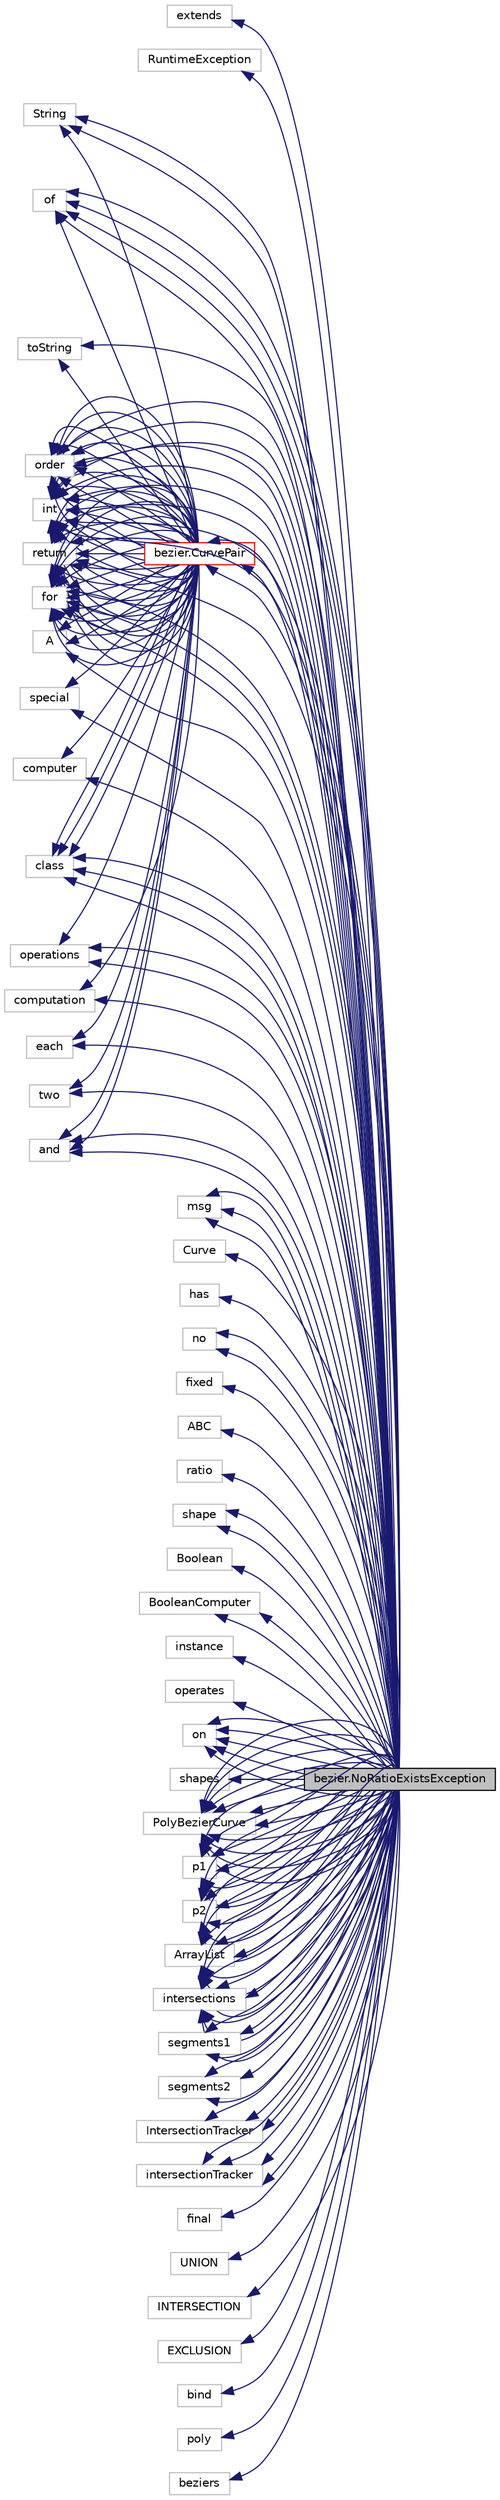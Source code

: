digraph "bezier.NoRatioExistsException"
{
  edge [fontname="Helvetica",fontsize="10",labelfontname="Helvetica",labelfontsize="10"];
  node [fontname="Helvetica",fontsize="10",shape=record];
  rankdir="LR";
  Node1 [label="bezier.NoRatioExistsException",height=0.2,width=0.4,color="black", fillcolor="grey75", style="filled", fontcolor="black"];
  Node2 -> Node1 [dir="back",color="midnightblue",fontsize="10",style="solid"];
  Node2 [label="extends",height=0.2,width=0.4,color="grey75", fillcolor="white", style="filled"];
  Node3 -> Node1 [dir="back",color="midnightblue",fontsize="10",style="solid"];
  Node3 [label="RuntimeException",height=0.2,width=0.4,color="grey75", fillcolor="white", style="filled"];
  Node4 -> Node1 [dir="back",color="midnightblue",fontsize="10",style="solid"];
  Node4 [label="String",height=0.2,width=0.4,color="grey75", fillcolor="white", style="filled"];
  Node5 -> Node1 [dir="back",color="midnightblue",fontsize="10",style="solid"];
  Node5 [label="msg",height=0.2,width=0.4,color="grey75", fillcolor="white", style="filled"];
  Node6 -> Node1 [dir="back",color="midnightblue",fontsize="10",style="solid"];
  Node6 [label="int",height=0.2,width=0.4,color="grey75", fillcolor="white", style="filled"];
  Node7 -> Node1 [dir="back",color="midnightblue",fontsize="10",style="solid"];
  Node7 [label="order",height=0.2,width=0.4,color="grey75", fillcolor="white", style="filled"];
  Node5 -> Node1 [dir="back",color="midnightblue",fontsize="10",style="solid"];
  Node8 -> Node1 [dir="back",color="midnightblue",fontsize="10",style="solid"];
  Node8 [label="Curve",height=0.2,width=0.4,color="grey75", fillcolor="white", style="filled"];
  Node9 -> Node1 [dir="back",color="midnightblue",fontsize="10",style="solid"];
  Node9 [label="of",height=0.2,width=0.4,color="grey75", fillcolor="white", style="filled"];
  Node7 -> Node1 [dir="back",color="midnightblue",fontsize="10",style="solid"];
  Node7 -> Node1 [dir="back",color="midnightblue",fontsize="10",style="solid"];
  Node10 -> Node1 [dir="back",color="midnightblue",fontsize="10",style="solid"];
  Node10 [label="has",height=0.2,width=0.4,color="grey75", fillcolor="white", style="filled"];
  Node11 -> Node1 [dir="back",color="midnightblue",fontsize="10",style="solid"];
  Node11 [label="no",height=0.2,width=0.4,color="grey75", fillcolor="white", style="filled"];
  Node12 -> Node1 [dir="back",color="midnightblue",fontsize="10",style="solid"];
  Node12 [label="fixed",height=0.2,width=0.4,color="grey75", fillcolor="white", style="filled"];
  Node13 -> Node1 [dir="back",color="midnightblue",fontsize="10",style="solid"];
  Node13 [label="ABC",height=0.2,width=0.4,color="grey75", fillcolor="white", style="filled"];
  Node14 -> Node1 [dir="back",color="midnightblue",fontsize="10",style="solid"];
  Node14 [label="ratio",height=0.2,width=0.4,color="grey75", fillcolor="white", style="filled"];
  Node4 -> Node1 [dir="back",color="midnightblue",fontsize="10",style="solid"];
  Node15 -> Node1 [dir="back",color="midnightblue",fontsize="10",style="solid"];
  Node15 [label="toString",height=0.2,width=0.4,color="grey75", fillcolor="white", style="filled"];
  Node16 -> Node1 [dir="back",color="midnightblue",fontsize="10",style="solid"];
  Node16 [label="return",height=0.2,width=0.4,color="grey75", fillcolor="white", style="filled"];
  Node5 -> Node1 [dir="back",color="midnightblue",fontsize="10",style="solid"];
  Node17 -> Node1 [dir="back",color="midnightblue",fontsize="10",style="solid"];
  Node17 [label="A",height=0.2,width=0.4,color="grey75", fillcolor="white", style="filled"];
  Node18 -> Node1 [dir="back",color="midnightblue",fontsize="10",style="solid"];
  Node18 [label="special",height=0.2,width=0.4,color="grey75", fillcolor="white", style="filled"];
  Node19 -> Node1 [dir="back",color="midnightblue",fontsize="10",style="solid"];
  Node19 [label="computer",height=0.2,width=0.4,color="grey75", fillcolor="white", style="filled"];
  Node20 -> Node1 [dir="back",color="midnightblue",fontsize="10",style="solid"];
  Node20 [label="class",height=0.2,width=0.4,color="grey75", fillcolor="white", style="filled"];
  Node21 -> Node1 [dir="back",color="midnightblue",fontsize="10",style="solid"];
  Node21 [label="for",height=0.2,width=0.4,color="grey75", fillcolor="white", style="filled"];
  Node22 -> Node1 [dir="back",color="midnightblue",fontsize="10",style="solid"];
  Node22 [label="shape",height=0.2,width=0.4,color="grey75", fillcolor="white", style="filled"];
  Node23 -> Node1 [dir="back",color="midnightblue",fontsize="10",style="solid"];
  Node23 [label="operations",height=0.2,width=0.4,color="grey75", fillcolor="white", style="filled"];
  Node24 -> Node1 [dir="back",color="midnightblue",fontsize="10",style="solid"];
  Node24 [label="computation",height=0.2,width=0.4,color="grey75", fillcolor="white", style="filled"];
  Node20 -> Node1 [dir="back",color="midnightblue",fontsize="10",style="solid"];
  Node21 -> Node1 [dir="back",color="midnightblue",fontsize="10",style="solid"];
  Node25 -> Node1 [dir="back",color="midnightblue",fontsize="10",style="solid"];
  Node25 [label="Boolean",height=0.2,width=0.4,color="grey75", fillcolor="white", style="filled"];
  Node22 -> Node1 [dir="back",color="midnightblue",fontsize="10",style="solid"];
  Node23 -> Node1 [dir="back",color="midnightblue",fontsize="10",style="solid"];
  Node20 -> Node1 [dir="back",color="midnightblue",fontsize="10",style="solid"];
  Node26 -> Node1 [dir="back",color="midnightblue",fontsize="10",style="solid"];
  Node26 [label="BooleanComputer",height=0.2,width=0.4,color="grey75", fillcolor="white", style="filled"];
  Node27 -> Node1 [dir="back",color="midnightblue",fontsize="10",style="solid"];
  Node27 [label="each",height=0.2,width=0.4,color="grey75", fillcolor="white", style="filled"];
  Node28 -> Node1 [dir="back",color="midnightblue",fontsize="10",style="solid"];
  Node28 [label="instance",height=0.2,width=0.4,color="grey75", fillcolor="white", style="filled"];
  Node29 -> Node1 [dir="back",color="midnightblue",fontsize="10",style="solid"];
  Node29 [label="operates",height=0.2,width=0.4,color="grey75", fillcolor="white", style="filled"];
  Node30 -> Node1 [dir="back",color="midnightblue",fontsize="10",style="solid"];
  Node30 [label="on",height=0.2,width=0.4,color="grey75", fillcolor="white", style="filled"];
  Node31 -> Node1 [dir="back",color="midnightblue",fontsize="10",style="solid"];
  Node31 [label="two",height=0.2,width=0.4,color="grey75", fillcolor="white", style="filled"];
  Node32 -> Node1 [dir="back",color="midnightblue",fontsize="10",style="solid"];
  Node32 [label="shapes",height=0.2,width=0.4,color="grey75", fillcolor="white", style="filled"];
  Node33 -> Node1 [dir="back",color="midnightblue",fontsize="10",style="solid"];
  Node33 [label="PolyBezierCurve",height=0.2,width=0.4,color="grey75", fillcolor="white", style="filled"];
  Node34 -> Node1 [dir="back",color="midnightblue",fontsize="10",style="solid"];
  Node34 [label="p1",height=0.2,width=0.4,color="grey75", fillcolor="white", style="filled"];
  Node35 -> Node1 [dir="back",color="midnightblue",fontsize="10",style="solid"];
  Node35 [label="p2",height=0.2,width=0.4,color="grey75", fillcolor="white", style="filled"];
  Node36 -> Node1 [dir="back",color="midnightblue",fontsize="10",style="solid"];
  Node36 [label="ArrayList",height=0.2,width=0.4,color="grey75", fillcolor="white", style="filled"];
  Node37 -> Node1 [dir="back",color="midnightblue",fontsize="10",style="solid"];
  Node37 [label="bezier.CurvePair",height=0.2,width=0.4,color="red", fillcolor="white", style="filled",URL="$classbezier_1_1_curve_pair.html"];
  Node6 -> Node37 [dir="back",color="midnightblue",fontsize="10",style="solid"];
  Node16 -> Node37 [dir="back",color="midnightblue",fontsize="10",style="solid"];
  Node31 -> Node37 [dir="back",color="midnightblue",fontsize="10",style="solid"];
  Node21 -> Node37 [dir="back",color="midnightblue",fontsize="10",style="solid"];
  Node27 -> Node37 [dir="back",color="midnightblue",fontsize="10",style="solid"];
  Node38 -> Node37 [dir="back",color="midnightblue",fontsize="10",style="solid"];
  Node38 [label="and",height=0.2,width=0.4,color="grey75", fillcolor="white", style="filled"];
  Node16 -> Node37 [dir="back",color="midnightblue",fontsize="10",style="solid"];
  Node16 -> Node37 [dir="back",color="midnightblue",fontsize="10",style="solid"];
  Node38 -> Node37 [dir="back",color="midnightblue",fontsize="10",style="solid"];
  Node4 -> Node37 [dir="back",color="midnightblue",fontsize="10",style="solid"];
  Node15 -> Node37 [dir="back",color="midnightblue",fontsize="10",style="solid"];
  Node16 -> Node37 [dir="back",color="midnightblue",fontsize="10",style="solid"];
  Node17 -> Node37 [dir="back",color="midnightblue",fontsize="10",style="solid"];
  Node18 -> Node37 [dir="back",color="midnightblue",fontsize="10",style="solid"];
  Node19 -> Node37 [dir="back",color="midnightblue",fontsize="10",style="solid"];
  Node20 -> Node37 [dir="back",color="midnightblue",fontsize="10",style="solid"];
  Node21 -> Node37 [dir="back",color="midnightblue",fontsize="10",style="solid"];
  Node23 -> Node37 [dir="back",color="midnightblue",fontsize="10",style="solid"];
  Node24 -> Node37 [dir="back",color="midnightblue",fontsize="10",style="solid"];
  Node20 -> Node37 [dir="back",color="midnightblue",fontsize="10",style="solid"];
  Node20 -> Node37 [dir="back",color="midnightblue",fontsize="10",style="solid"];
  Node21 -> Node37 [dir="back",color="midnightblue",fontsize="10",style="solid"];
  Node6 -> Node37 [dir="back",color="midnightblue",fontsize="10",style="solid"];
  Node21 -> Node37 [dir="back",color="midnightblue",fontsize="10",style="solid"];
  Node7 -> Node37 [dir="back",color="midnightblue",fontsize="10",style="solid"];
  Node6 -> Node37 [dir="back",color="midnightblue",fontsize="10",style="solid"];
  Node6 -> Node37 [dir="back",color="midnightblue",fontsize="10",style="solid"];
  Node6 -> Node37 [dir="back",color="midnightblue",fontsize="10",style="solid"];
  Node21 -> Node37 [dir="back",color="midnightblue",fontsize="10",style="solid"];
  Node6 -> Node37 [dir="back",color="midnightblue",fontsize="10",style="solid"];
  Node16 -> Node37 [dir="back",color="midnightblue",fontsize="10",style="solid"];
  Node21 -> Node37 [dir="back",color="midnightblue",fontsize="10",style="solid"];
  Node7 -> Node37 [dir="back",color="midnightblue",fontsize="10",style="solid"];
  Node21 -> Node37 [dir="back",color="midnightblue",fontsize="10",style="solid"];
  Node6 -> Node37 [dir="back",color="midnightblue",fontsize="10",style="solid"];
  Node6 -> Node37 [dir="back",color="midnightblue",fontsize="10",style="solid"];
  Node6 -> Node37 [dir="back",color="midnightblue",fontsize="10",style="solid"];
  Node21 -> Node37 [dir="back",color="midnightblue",fontsize="10",style="solid"];
  Node6 -> Node37 [dir="back",color="midnightblue",fontsize="10",style="solid"];
  Node16 -> Node37 [dir="back",color="midnightblue",fontsize="10",style="solid"];
  Node6 -> Node37 [dir="back",color="midnightblue",fontsize="10",style="solid"];
  Node6 -> Node37 [dir="back",color="midnightblue",fontsize="10",style="solid"];
  Node16 -> Node37 [dir="back",color="midnightblue",fontsize="10",style="solid"];
  Node6 -> Node37 [dir="back",color="midnightblue",fontsize="10",style="solid"];
  Node7 -> Node37 [dir="back",color="midnightblue",fontsize="10",style="solid"];
  Node21 -> Node37 [dir="back",color="midnightblue",fontsize="10",style="solid"];
  Node6 -> Node37 [dir="back",color="midnightblue",fontsize="10",style="solid"];
  Node7 -> Node37 [dir="back",color="midnightblue",fontsize="10",style="solid"];
  Node16 -> Node37 [dir="back",color="midnightblue",fontsize="10",style="solid"];
  Node6 -> Node37 [dir="back",color="midnightblue",fontsize="10",style="solid"];
  Node9 -> Node37 [dir="back",color="midnightblue",fontsize="10",style="solid"];
  Node6 -> Node37 [dir="back",color="midnightblue",fontsize="10",style="solid"];
  Node16 -> Node37 [dir="back",color="midnightblue",fontsize="10",style="solid"];
  Node21 -> Node37 [dir="back",color="midnightblue",fontsize="10",style="solid"];
  Node6 -> Node37 [dir="back",color="midnightblue",fontsize="10",style="solid"];
  Node16 -> Node37 [dir="back",color="midnightblue",fontsize="10",style="solid"];
  Node7 -> Node37 [dir="back",color="midnightblue",fontsize="10",style="solid"];
  Node21 -> Node37 [dir="back",color="midnightblue",fontsize="10",style="solid"];
  Node7 -> Node37 [dir="back",color="midnightblue",fontsize="10",style="solid"];
  Node21 -> Node37 [dir="back",color="midnightblue",fontsize="10",style="solid"];
  Node6 -> Node37 [dir="back",color="midnightblue",fontsize="10",style="solid"];
  Node16 -> Node37 [dir="back",color="midnightblue",fontsize="10",style="solid"];
  Node17 -> Node37 [dir="back",color="midnightblue",fontsize="10",style="solid"];
  Node39 -> Node1 [dir="back",color="midnightblue",fontsize="10",style="solid"];
  Node39 [label="intersections",height=0.2,width=0.4,color="grey75", fillcolor="white", style="filled"];
  Node36 -> Node1 [dir="back",color="midnightblue",fontsize="10",style="solid"];
  Node33 -> Node1 [dir="back",color="midnightblue",fontsize="10",style="solid"];
  Node40 -> Node1 [dir="back",color="midnightblue",fontsize="10",style="solid"];
  Node40 [label="segments1",height=0.2,width=0.4,color="grey75", fillcolor="white", style="filled"];
  Node41 -> Node1 [dir="back",color="midnightblue",fontsize="10",style="solid"];
  Node41 [label="segments2",height=0.2,width=0.4,color="grey75", fillcolor="white", style="filled"];
  Node42 -> Node1 [dir="back",color="midnightblue",fontsize="10",style="solid"];
  Node42 [label="IntersectionTracker",height=0.2,width=0.4,color="grey75", fillcolor="white", style="filled"];
  Node43 -> Node1 [dir="back",color="midnightblue",fontsize="10",style="solid"];
  Node43 [label="intersectionTracker",height=0.2,width=0.4,color="grey75", fillcolor="white", style="filled"];
  Node44 -> Node1 [dir="back",color="midnightblue",fontsize="10",style="solid"];
  Node44 [label="final",height=0.2,width=0.4,color="grey75", fillcolor="white", style="filled"];
  Node6 -> Node1 [dir="back",color="midnightblue",fontsize="10",style="solid"];
  Node45 -> Node1 [dir="back",color="midnightblue",fontsize="10",style="solid"];
  Node45 [label="UNION",height=0.2,width=0.4,color="grey75", fillcolor="white", style="filled"];
  Node46 -> Node1 [dir="back",color="midnightblue",fontsize="10",style="solid"];
  Node46 [label="INTERSECTION",height=0.2,width=0.4,color="grey75", fillcolor="white", style="filled"];
  Node47 -> Node1 [dir="back",color="midnightblue",fontsize="10",style="solid"];
  Node47 [label="EXCLUSION",height=0.2,width=0.4,color="grey75", fillcolor="white", style="filled"];
  Node48 -> Node1 [dir="back",color="midnightblue",fontsize="10",style="solid"];
  Node48 [label="bind",height=0.2,width=0.4,color="grey75", fillcolor="white", style="filled"];
  Node49 -> Node1 [dir="back",color="midnightblue",fontsize="10",style="solid"];
  Node49 [label="poly",height=0.2,width=0.4,color="grey75", fillcolor="white", style="filled"];
  Node50 -> Node1 [dir="back",color="midnightblue",fontsize="10",style="solid"];
  Node50 [label="beziers",height=0.2,width=0.4,color="grey75", fillcolor="white", style="filled"];
  Node38 -> Node1 [dir="back",color="midnightblue",fontsize="10",style="solid"];
  Node26 -> Node1 [dir="back",color="midnightblue",fontsize="10",style="solid"];
  Node33 -> Node1 [dir="back",color="midnightblue",fontsize="10",style="solid"];
  Node33 -> Node1 [dir="back",color="midnightblue",fontsize="10",style="solid"];
  Node34 -> Node1 [dir="back",color="midnightblue",fontsize="10",style="solid"];
  Node35 -> Node1 [dir="back",color="midnightblue",fontsize="10",style="solid"];
  Node34 -> Node1 [dir="back",color="midnightblue",fontsize="10",style="solid"];
  Node38 -> Node1 [dir="back",color="midnightblue",fontsize="10",style="solid"];
  Node35 -> Node1 [dir="back",color="midnightblue",fontsize="10",style="solid"];
  Node9 -> Node1 [dir="back",color="midnightblue",fontsize="10",style="solid"];
  Node30 -> Node1 [dir="back",color="midnightblue",fontsize="10",style="solid"];
  Node39 -> Node1 [dir="back",color="midnightblue",fontsize="10",style="solid"];
  Node35 -> Node1 [dir="back",color="midnightblue",fontsize="10",style="solid"];
  Node43 -> Node1 [dir="back",color="midnightblue",fontsize="10",style="solid"];
  Node42 -> Node1 [dir="back",color="midnightblue",fontsize="10",style="solid"];
  Node30 -> Node1 [dir="back",color="midnightblue",fontsize="10",style="solid"];
  Node34 -> Node1 [dir="back",color="midnightblue",fontsize="10",style="solid"];
  Node6 -> Node1 [dir="back",color="midnightblue",fontsize="10",style="solid"];
  Node39 -> Node1 [dir="back",color="midnightblue",fontsize="10",style="solid"];
  Node40 -> Node1 [dir="back",color="midnightblue",fontsize="10",style="solid"];
  Node34 -> Node1 [dir="back",color="midnightblue",fontsize="10",style="solid"];
  Node39 -> Node1 [dir="back",color="midnightblue",fontsize="10",style="solid"];
  Node43 -> Node1 [dir="back",color="midnightblue",fontsize="10",style="solid"];
  Node30 -> Node1 [dir="back",color="midnightblue",fontsize="10",style="solid"];
  Node35 -> Node1 [dir="back",color="midnightblue",fontsize="10",style="solid"];
  Node6 -> Node1 [dir="back",color="midnightblue",fontsize="10",style="solid"];
  Node39 -> Node1 [dir="back",color="midnightblue",fontsize="10",style="solid"];
  Node41 -> Node1 [dir="back",color="midnightblue",fontsize="10",style="solid"];
  Node35 -> Node1 [dir="back",color="midnightblue",fontsize="10",style="solid"];
  Node39 -> Node1 [dir="back",color="midnightblue",fontsize="10",style="solid"];
  Node43 -> Node1 [dir="back",color="midnightblue",fontsize="10",style="solid"];
  Node11 -> Node1 [dir="back",color="midnightblue",fontsize="10",style="solid"];
  Node39 -> Node1 [dir="back",color="midnightblue",fontsize="10",style="solid"];
  Node40 -> Node1 [dir="back",color="midnightblue",fontsize="10",style="solid"];
  Node36 -> Node1 [dir="back",color="midnightblue",fontsize="10",style="solid"];
  Node33 -> Node1 [dir="back",color="midnightblue",fontsize="10",style="solid"];
  Node34 -> Node1 [dir="back",color="midnightblue",fontsize="10",style="solid"];
  Node41 -> Node1 [dir="back",color="midnightblue",fontsize="10",style="solid"];
  Node36 -> Node1 [dir="back",color="midnightblue",fontsize="10",style="solid"];
  Node33 -> Node1 [dir="back",color="midnightblue",fontsize="10",style="solid"];
  Node35 -> Node1 [dir="back",color="midnightblue",fontsize="10",style="solid"];
  Node30 -> Node1 [dir="back",color="midnightblue",fontsize="10",style="solid"];
  Node9 -> Node1 [dir="back",color="midnightblue",fontsize="10",style="solid"];
  Node9 -> Node1 [dir="back",color="midnightblue",fontsize="10",style="solid"];
  Node36 -> Node1 [dir="back",color="midnightblue",fontsize="10",style="solid"];
  Node33 -> Node1 [dir="back",color="midnightblue",fontsize="10",style="solid"];
  Node33 -> Node1 [dir="back",color="midnightblue",fontsize="10",style="solid"];
  Node36 -> Node1 [dir="back",color="midnightblue",fontsize="10",style="solid"];
  Node37 -> Node1 [dir="back",color="midnightblue",fontsize="10",style="solid"];
  Node39 -> Node1 [dir="back",color="midnightblue",fontsize="10",style="solid"];
  Node6 -> Node1 [dir="back",color="midnightblue",fontsize="10",style="solid"];
  Node42 -> Node1 [dir="back",color="midnightblue",fontsize="10",style="solid"];
  Node36 -> Node1 [dir="back",color="midnightblue",fontsize="10",style="solid"];
  Node33 -> Node1 [dir="back",color="midnightblue",fontsize="10",style="solid"];
  Node36 -> Node1 [dir="back",color="midnightblue",fontsize="10",style="solid"];
  Node33 -> Node1 [dir="back",color="midnightblue",fontsize="10",style="solid"];
  Node33 -> Node1 [dir="back",color="midnightblue",fontsize="10",style="solid"];
  Node37 -> Node1 [dir="back",color="midnightblue",fontsize="10",style="solid"];
  Node21 -> Node1 [dir="back",color="midnightblue",fontsize="10",style="solid"];
  Node6 -> Node1 [dir="back",color="midnightblue",fontsize="10",style="solid"];
}
